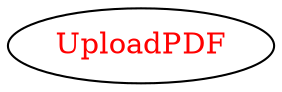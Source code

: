 digraph dependencyGraph {
 concentrate=true;
 ranksep="2.0";
 rankdir="LR"; 
 splines="ortho";
"UploadPDF" [fontcolor="red"];
}
